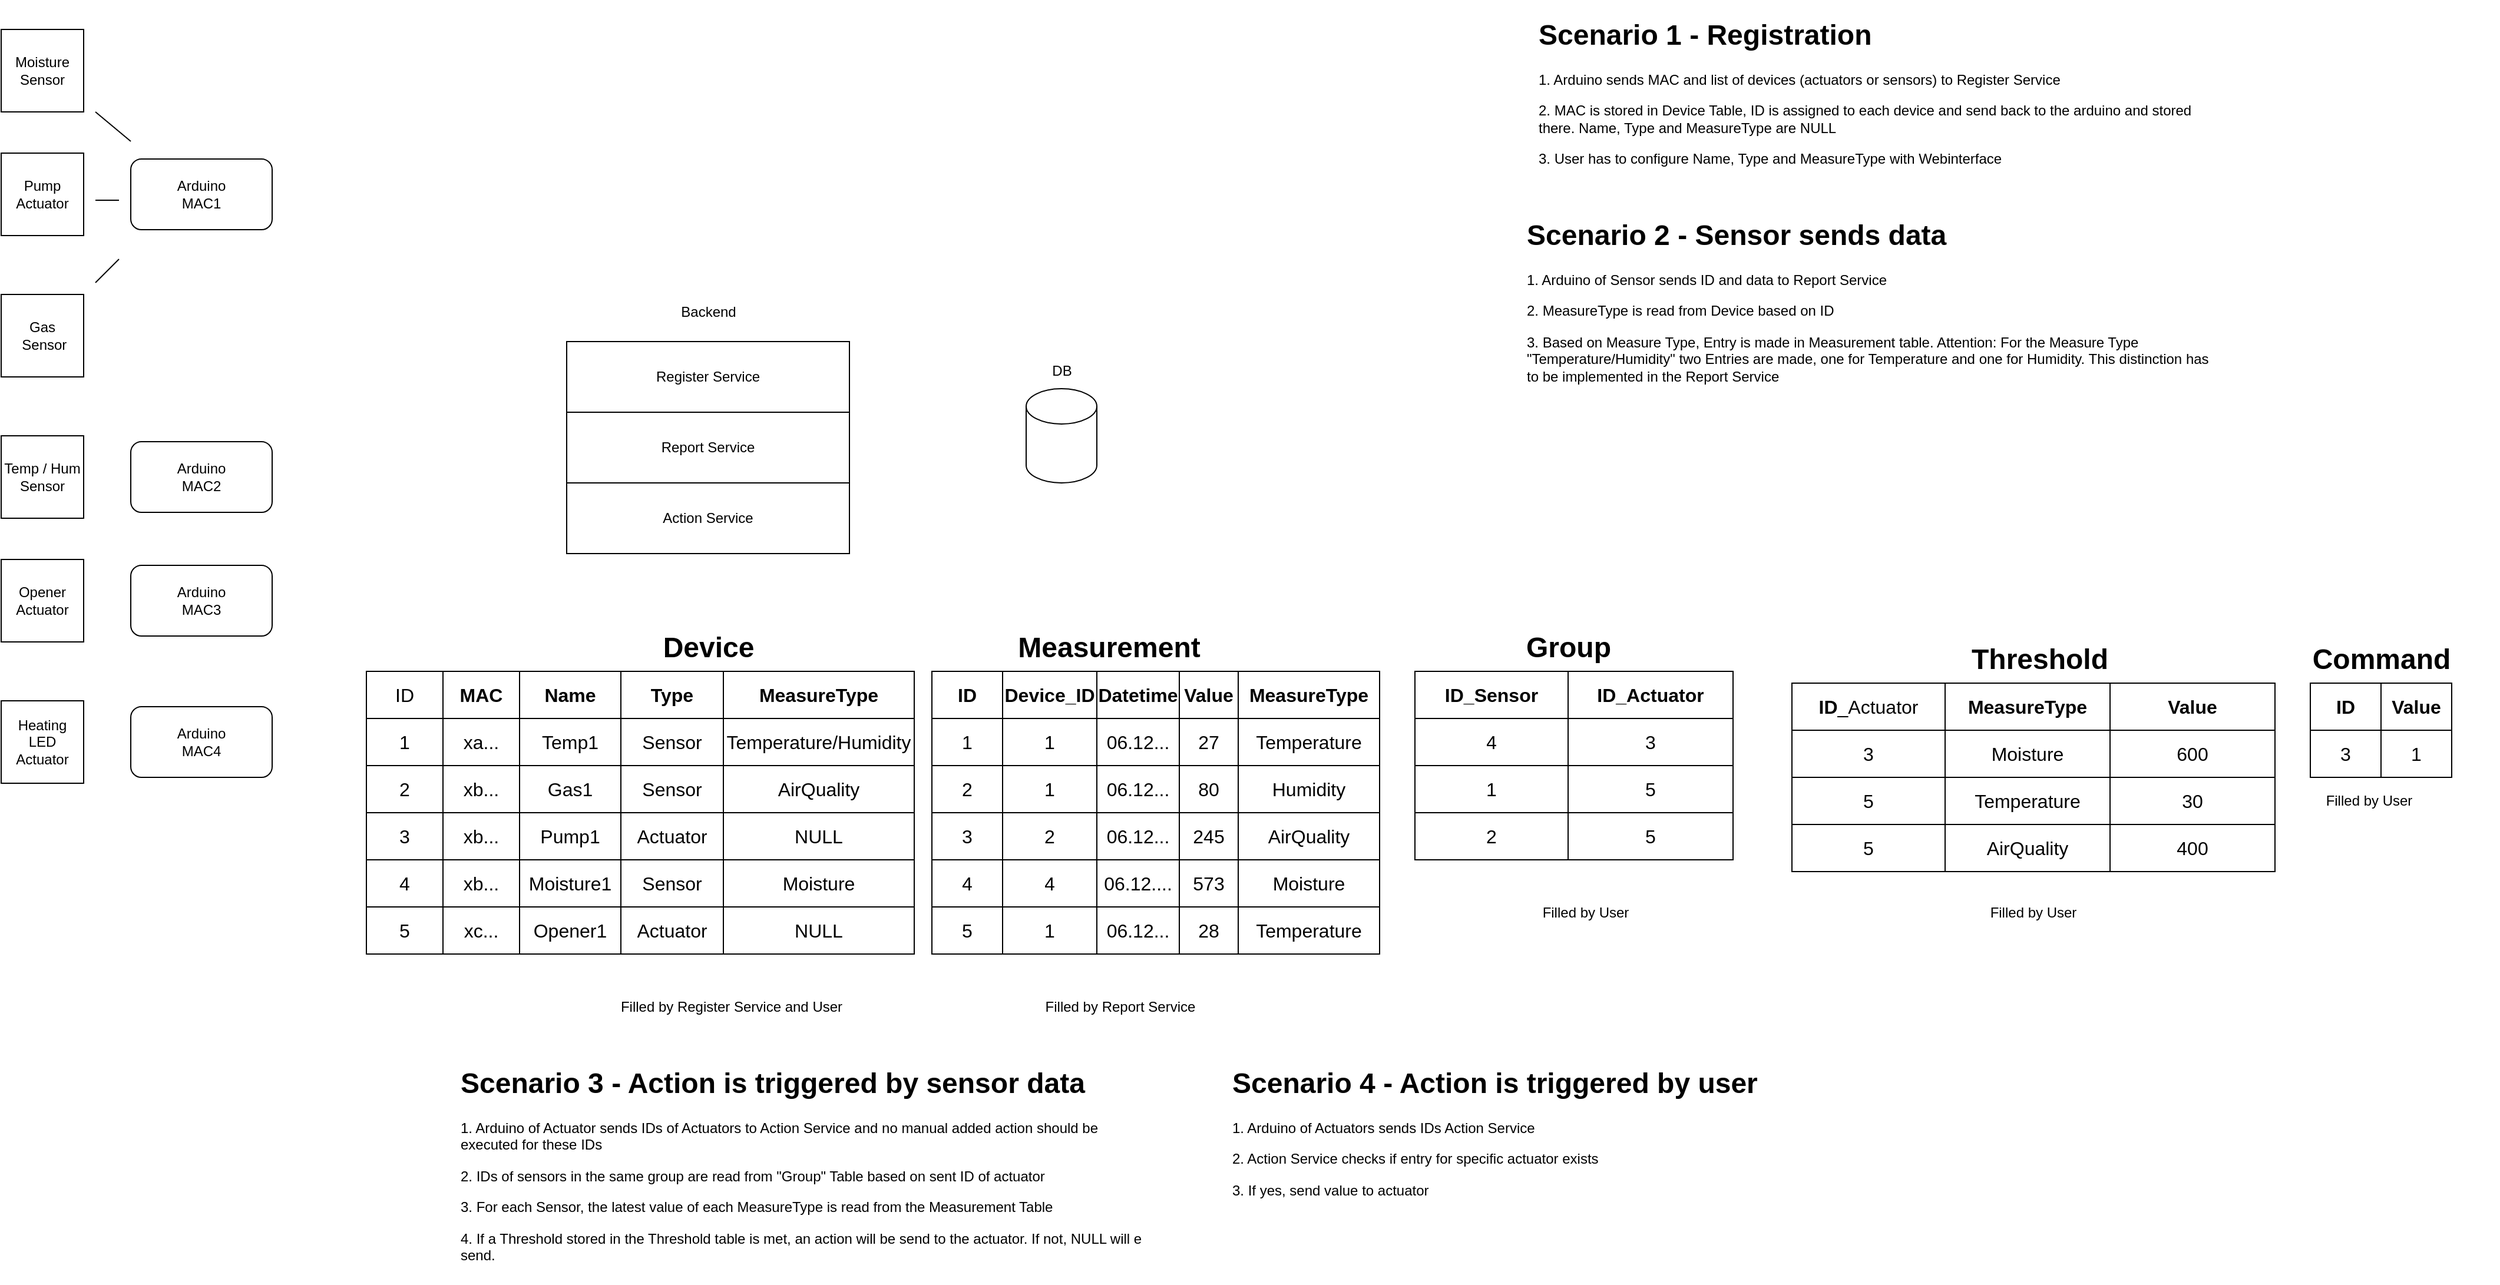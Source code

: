 <mxfile version="22.1.6" type="device">
  <diagram name="Page-1" id="NDN9KeNNC8J2o7ZwxCbk">
    <mxGraphModel dx="969" dy="551" grid="1" gridSize="10" guides="1" tooltips="1" connect="1" arrows="1" fold="1" page="1" pageScale="1" pageWidth="850" pageHeight="1100" math="0" shadow="0">
      <root>
        <mxCell id="0" />
        <mxCell id="1" parent="0" />
        <mxCell id="V72TT_G_U1BwRDYPwamN-1" value="&lt;div&gt;Moisture&lt;/div&gt;&lt;div&gt;Sensor&lt;br&gt;&lt;/div&gt;" style="whiteSpace=wrap;html=1;aspect=fixed;" parent="1" vertex="1">
          <mxGeometry x="40" y="35" width="70" height="70" as="geometry" />
        </mxCell>
        <mxCell id="V72TT_G_U1BwRDYPwamN-2" value="&lt;div&gt;Arduino&lt;/div&gt;&lt;div&gt;MAC1&lt;br&gt;&lt;/div&gt;" style="rounded=1;whiteSpace=wrap;html=1;" parent="1" vertex="1">
          <mxGeometry x="150" y="145" width="120" height="60" as="geometry" />
        </mxCell>
        <mxCell id="V72TT_G_U1BwRDYPwamN-3" value="&lt;div&gt;Gas&lt;/div&gt;&lt;div&gt;&amp;nbsp;Sensor&lt;/div&gt;" style="whiteSpace=wrap;html=1;aspect=fixed;" parent="1" vertex="1">
          <mxGeometry x="40" y="260" width="70" height="70" as="geometry" />
        </mxCell>
        <mxCell id="V72TT_G_U1BwRDYPwamN-5" value="&lt;div&gt;Temp / Hum&lt;/div&gt;&lt;div&gt;Sensor&lt;br&gt;&lt;/div&gt;" style="whiteSpace=wrap;html=1;aspect=fixed;" parent="1" vertex="1">
          <mxGeometry x="40" y="380" width="70" height="70" as="geometry" />
        </mxCell>
        <mxCell id="V72TT_G_U1BwRDYPwamN-6" value="&lt;div&gt;Arduino&lt;/div&gt;&lt;div&gt;MAC2&lt;/div&gt;" style="rounded=1;whiteSpace=wrap;html=1;" parent="1" vertex="1">
          <mxGeometry x="150" y="385" width="120" height="60" as="geometry" />
        </mxCell>
        <mxCell id="V72TT_G_U1BwRDYPwamN-7" value="&lt;div&gt;Pump&lt;/div&gt;&lt;div&gt;Actuator&lt;br&gt;&lt;/div&gt;" style="whiteSpace=wrap;html=1;aspect=fixed;" parent="1" vertex="1">
          <mxGeometry x="40" y="140" width="70" height="70" as="geometry" />
        </mxCell>
        <mxCell id="V72TT_G_U1BwRDYPwamN-9" value="&lt;div&gt;Opener&lt;/div&gt;&lt;div&gt;Actuator&lt;br&gt;&lt;/div&gt;" style="whiteSpace=wrap;html=1;aspect=fixed;" parent="1" vertex="1">
          <mxGeometry x="40" y="485" width="70" height="70" as="geometry" />
        </mxCell>
        <mxCell id="V72TT_G_U1BwRDYPwamN-10" value="&lt;div&gt;Arduino&lt;/div&gt;&lt;div&gt;MAC3&lt;br&gt;&lt;/div&gt;" style="rounded=1;whiteSpace=wrap;html=1;" parent="1" vertex="1">
          <mxGeometry x="150" y="490" width="120" height="60" as="geometry" />
        </mxCell>
        <mxCell id="V72TT_G_U1BwRDYPwamN-11" value="&lt;div&gt;Heating LED&lt;/div&gt;&lt;div&gt;Actuator&lt;br&gt;&lt;/div&gt;" style="whiteSpace=wrap;html=1;aspect=fixed;" parent="1" vertex="1">
          <mxGeometry x="40" y="605" width="70" height="70" as="geometry" />
        </mxCell>
        <mxCell id="V72TT_G_U1BwRDYPwamN-12" value="&lt;div&gt;Arduino&lt;/div&gt;&lt;div&gt;MAC4&lt;br&gt;&lt;/div&gt;" style="rounded=1;whiteSpace=wrap;html=1;" parent="1" vertex="1">
          <mxGeometry x="150" y="610" width="120" height="60" as="geometry" />
        </mxCell>
        <mxCell id="V72TT_G_U1BwRDYPwamN-19" value="" style="group" parent="1" vertex="1" connectable="0">
          <mxGeometry x="520" y="260" width="240" height="220" as="geometry" />
        </mxCell>
        <mxCell id="V72TT_G_U1BwRDYPwamN-14" value="Backend" style="text;html=1;align=center;verticalAlign=middle;resizable=0;points=[];autosize=1;strokeColor=none;fillColor=none;" parent="V72TT_G_U1BwRDYPwamN-19" vertex="1">
          <mxGeometry x="85" width="70" height="30" as="geometry" />
        </mxCell>
        <mxCell id="V72TT_G_U1BwRDYPwamN-18" value="" style="group" parent="V72TT_G_U1BwRDYPwamN-19" vertex="1" connectable="0">
          <mxGeometry y="40" width="240" height="180" as="geometry" />
        </mxCell>
        <mxCell id="V72TT_G_U1BwRDYPwamN-13" value="" style="rounded=0;whiteSpace=wrap;html=1;" parent="V72TT_G_U1BwRDYPwamN-18" vertex="1">
          <mxGeometry width="240" height="180" as="geometry" />
        </mxCell>
        <mxCell id="V72TT_G_U1BwRDYPwamN-15" value="Register Service" style="rounded=0;whiteSpace=wrap;html=1;" parent="V72TT_G_U1BwRDYPwamN-18" vertex="1">
          <mxGeometry width="240" height="60" as="geometry" />
        </mxCell>
        <mxCell id="V72TT_G_U1BwRDYPwamN-16" value="Report Service" style="rounded=0;whiteSpace=wrap;html=1;" parent="V72TT_G_U1BwRDYPwamN-18" vertex="1">
          <mxGeometry y="60" width="240" height="60" as="geometry" />
        </mxCell>
        <mxCell id="V72TT_G_U1BwRDYPwamN-17" value="Action Service" style="rounded=0;whiteSpace=wrap;html=1;" parent="V72TT_G_U1BwRDYPwamN-18" vertex="1">
          <mxGeometry y="120" width="240" height="60" as="geometry" />
        </mxCell>
        <mxCell id="V72TT_G_U1BwRDYPwamN-20" value="" style="shape=cylinder3;whiteSpace=wrap;html=1;boundedLbl=1;backgroundOutline=1;size=15;" parent="1" vertex="1">
          <mxGeometry x="910" y="340" width="60" height="80" as="geometry" />
        </mxCell>
        <mxCell id="V72TT_G_U1BwRDYPwamN-21" value="DB" style="text;html=1;align=center;verticalAlign=middle;resizable=0;points=[];autosize=1;strokeColor=none;fillColor=none;" parent="1" vertex="1">
          <mxGeometry x="920" y="310" width="40" height="30" as="geometry" />
        </mxCell>
        <mxCell id="V72TT_G_U1BwRDYPwamN-42" value="" style="shape=table;startSize=0;container=1;collapsible=0;childLayout=tableLayout;fontSize=16;" parent="1" vertex="1">
          <mxGeometry x="830" y="580" width="380" height="240" as="geometry" />
        </mxCell>
        <mxCell id="V72TT_G_U1BwRDYPwamN-43" value="" style="shape=tableRow;horizontal=0;startSize=0;swimlaneHead=0;swimlaneBody=0;strokeColor=inherit;top=0;left=0;bottom=0;right=0;collapsible=0;dropTarget=0;fillColor=none;points=[[0,0.5],[1,0.5]];portConstraint=eastwest;fontSize=16;" parent="V72TT_G_U1BwRDYPwamN-42" vertex="1">
          <mxGeometry width="380" height="40" as="geometry" />
        </mxCell>
        <mxCell id="V72TT_G_U1BwRDYPwamN-153" value="&lt;b&gt;ID&lt;/b&gt;" style="shape=partialRectangle;html=1;whiteSpace=wrap;connectable=0;strokeColor=inherit;overflow=hidden;fillColor=none;top=0;left=0;bottom=0;right=0;pointerEvents=1;fontSize=16;" parent="V72TT_G_U1BwRDYPwamN-43" vertex="1">
          <mxGeometry width="60" height="40" as="geometry">
            <mxRectangle width="60" height="40" as="alternateBounds" />
          </mxGeometry>
        </mxCell>
        <mxCell id="V72TT_G_U1BwRDYPwamN-44" value="&lt;b&gt;Device_ID&lt;/b&gt;" style="shape=partialRectangle;html=1;whiteSpace=wrap;connectable=0;strokeColor=inherit;overflow=hidden;fillColor=none;top=0;left=0;bottom=0;right=0;pointerEvents=1;fontSize=16;" parent="V72TT_G_U1BwRDYPwamN-43" vertex="1">
          <mxGeometry x="60" width="80" height="40" as="geometry">
            <mxRectangle width="80" height="40" as="alternateBounds" />
          </mxGeometry>
        </mxCell>
        <mxCell id="V72TT_G_U1BwRDYPwamN-45" value="&lt;b&gt;Datetime&lt;/b&gt;" style="shape=partialRectangle;html=1;whiteSpace=wrap;connectable=0;strokeColor=inherit;overflow=hidden;fillColor=none;top=0;left=0;bottom=0;right=0;pointerEvents=1;fontSize=16;" parent="V72TT_G_U1BwRDYPwamN-43" vertex="1">
          <mxGeometry x="140" width="70" height="40" as="geometry">
            <mxRectangle width="70" height="40" as="alternateBounds" />
          </mxGeometry>
        </mxCell>
        <mxCell id="V72TT_G_U1BwRDYPwamN-46" value="&lt;b&gt;Value&lt;/b&gt;" style="shape=partialRectangle;html=1;whiteSpace=wrap;connectable=0;strokeColor=inherit;overflow=hidden;fillColor=none;top=0;left=0;bottom=0;right=0;pointerEvents=1;fontSize=16;" parent="V72TT_G_U1BwRDYPwamN-43" vertex="1">
          <mxGeometry x="210" width="50" height="40" as="geometry">
            <mxRectangle width="50" height="40" as="alternateBounds" />
          </mxGeometry>
        </mxCell>
        <mxCell id="V72TT_G_U1BwRDYPwamN-69" value="&lt;b&gt;MeasureType&lt;/b&gt;" style="shape=partialRectangle;html=1;whiteSpace=wrap;connectable=0;strokeColor=inherit;overflow=hidden;fillColor=none;top=0;left=0;bottom=0;right=0;pointerEvents=1;fontSize=16;" parent="V72TT_G_U1BwRDYPwamN-43" vertex="1">
          <mxGeometry x="260" width="120" height="40" as="geometry">
            <mxRectangle width="120" height="40" as="alternateBounds" />
          </mxGeometry>
        </mxCell>
        <mxCell id="V72TT_G_U1BwRDYPwamN-47" value="" style="shape=tableRow;horizontal=0;startSize=0;swimlaneHead=0;swimlaneBody=0;strokeColor=inherit;top=0;left=0;bottom=0;right=0;collapsible=0;dropTarget=0;fillColor=none;points=[[0,0.5],[1,0.5]];portConstraint=eastwest;fontSize=16;" parent="V72TT_G_U1BwRDYPwamN-42" vertex="1">
          <mxGeometry y="40" width="380" height="40" as="geometry" />
        </mxCell>
        <mxCell id="V72TT_G_U1BwRDYPwamN-154" value="1" style="shape=partialRectangle;html=1;whiteSpace=wrap;connectable=0;strokeColor=inherit;overflow=hidden;fillColor=none;top=0;left=0;bottom=0;right=0;pointerEvents=1;fontSize=16;" parent="V72TT_G_U1BwRDYPwamN-47" vertex="1">
          <mxGeometry width="60" height="40" as="geometry">
            <mxRectangle width="60" height="40" as="alternateBounds" />
          </mxGeometry>
        </mxCell>
        <mxCell id="V72TT_G_U1BwRDYPwamN-48" value="1" style="shape=partialRectangle;html=1;whiteSpace=wrap;connectable=0;strokeColor=inherit;overflow=hidden;fillColor=none;top=0;left=0;bottom=0;right=0;pointerEvents=1;fontSize=16;" parent="V72TT_G_U1BwRDYPwamN-47" vertex="1">
          <mxGeometry x="60" width="80" height="40" as="geometry">
            <mxRectangle width="80" height="40" as="alternateBounds" />
          </mxGeometry>
        </mxCell>
        <mxCell id="V72TT_G_U1BwRDYPwamN-49" value="06.12..." style="shape=partialRectangle;html=1;whiteSpace=wrap;connectable=0;strokeColor=inherit;overflow=hidden;fillColor=none;top=0;left=0;bottom=0;right=0;pointerEvents=1;fontSize=16;" parent="V72TT_G_U1BwRDYPwamN-47" vertex="1">
          <mxGeometry x="140" width="70" height="40" as="geometry">
            <mxRectangle width="70" height="40" as="alternateBounds" />
          </mxGeometry>
        </mxCell>
        <mxCell id="V72TT_G_U1BwRDYPwamN-50" value="27" style="shape=partialRectangle;html=1;whiteSpace=wrap;connectable=0;strokeColor=inherit;overflow=hidden;fillColor=none;top=0;left=0;bottom=0;right=0;pointerEvents=1;fontSize=16;" parent="V72TT_G_U1BwRDYPwamN-47" vertex="1">
          <mxGeometry x="210" width="50" height="40" as="geometry">
            <mxRectangle width="50" height="40" as="alternateBounds" />
          </mxGeometry>
        </mxCell>
        <mxCell id="V72TT_G_U1BwRDYPwamN-70" value="Temperature" style="shape=partialRectangle;html=1;whiteSpace=wrap;connectable=0;strokeColor=inherit;overflow=hidden;fillColor=none;top=0;left=0;bottom=0;right=0;pointerEvents=1;fontSize=16;" parent="V72TT_G_U1BwRDYPwamN-47" vertex="1">
          <mxGeometry x="260" width="120" height="40" as="geometry">
            <mxRectangle width="120" height="40" as="alternateBounds" />
          </mxGeometry>
        </mxCell>
        <mxCell id="V72TT_G_U1BwRDYPwamN-51" value="" style="shape=tableRow;horizontal=0;startSize=0;swimlaneHead=0;swimlaneBody=0;strokeColor=inherit;top=0;left=0;bottom=0;right=0;collapsible=0;dropTarget=0;fillColor=none;points=[[0,0.5],[1,0.5]];portConstraint=eastwest;fontSize=16;" parent="V72TT_G_U1BwRDYPwamN-42" vertex="1">
          <mxGeometry y="80" width="380" height="40" as="geometry" />
        </mxCell>
        <mxCell id="V72TT_G_U1BwRDYPwamN-155" value="2" style="shape=partialRectangle;html=1;whiteSpace=wrap;connectable=0;strokeColor=inherit;overflow=hidden;fillColor=none;top=0;left=0;bottom=0;right=0;pointerEvents=1;fontSize=16;" parent="V72TT_G_U1BwRDYPwamN-51" vertex="1">
          <mxGeometry width="60" height="40" as="geometry">
            <mxRectangle width="60" height="40" as="alternateBounds" />
          </mxGeometry>
        </mxCell>
        <mxCell id="V72TT_G_U1BwRDYPwamN-52" value="1" style="shape=partialRectangle;html=1;whiteSpace=wrap;connectable=0;strokeColor=inherit;overflow=hidden;fillColor=none;top=0;left=0;bottom=0;right=0;pointerEvents=1;fontSize=16;" parent="V72TT_G_U1BwRDYPwamN-51" vertex="1">
          <mxGeometry x="60" width="80" height="40" as="geometry">
            <mxRectangle width="80" height="40" as="alternateBounds" />
          </mxGeometry>
        </mxCell>
        <mxCell id="V72TT_G_U1BwRDYPwamN-53" value="06.12..." style="shape=partialRectangle;html=1;whiteSpace=wrap;connectable=0;strokeColor=inherit;overflow=hidden;fillColor=none;top=0;left=0;bottom=0;right=0;pointerEvents=1;fontSize=16;" parent="V72TT_G_U1BwRDYPwamN-51" vertex="1">
          <mxGeometry x="140" width="70" height="40" as="geometry">
            <mxRectangle width="70" height="40" as="alternateBounds" />
          </mxGeometry>
        </mxCell>
        <mxCell id="V72TT_G_U1BwRDYPwamN-54" value="80" style="shape=partialRectangle;html=1;whiteSpace=wrap;connectable=0;strokeColor=inherit;overflow=hidden;fillColor=none;top=0;left=0;bottom=0;right=0;pointerEvents=1;fontSize=16;" parent="V72TT_G_U1BwRDYPwamN-51" vertex="1">
          <mxGeometry x="210" width="50" height="40" as="geometry">
            <mxRectangle width="50" height="40" as="alternateBounds" />
          </mxGeometry>
        </mxCell>
        <mxCell id="V72TT_G_U1BwRDYPwamN-71" value="Humidity" style="shape=partialRectangle;html=1;whiteSpace=wrap;connectable=0;strokeColor=inherit;overflow=hidden;fillColor=none;top=0;left=0;bottom=0;right=0;pointerEvents=1;fontSize=16;" parent="V72TT_G_U1BwRDYPwamN-51" vertex="1">
          <mxGeometry x="260" width="120" height="40" as="geometry">
            <mxRectangle width="120" height="40" as="alternateBounds" />
          </mxGeometry>
        </mxCell>
        <mxCell id="V72TT_G_U1BwRDYPwamN-168" style="shape=tableRow;horizontal=0;startSize=0;swimlaneHead=0;swimlaneBody=0;strokeColor=inherit;top=0;left=0;bottom=0;right=0;collapsible=0;dropTarget=0;fillColor=none;points=[[0,0.5],[1,0.5]];portConstraint=eastwest;fontSize=16;" parent="V72TT_G_U1BwRDYPwamN-42" vertex="1">
          <mxGeometry y="120" width="380" height="40" as="geometry" />
        </mxCell>
        <mxCell id="V72TT_G_U1BwRDYPwamN-169" value="3" style="shape=partialRectangle;html=1;whiteSpace=wrap;connectable=0;strokeColor=inherit;overflow=hidden;fillColor=none;top=0;left=0;bottom=0;right=0;pointerEvents=1;fontSize=16;" parent="V72TT_G_U1BwRDYPwamN-168" vertex="1">
          <mxGeometry width="60" height="40" as="geometry">
            <mxRectangle width="60" height="40" as="alternateBounds" />
          </mxGeometry>
        </mxCell>
        <mxCell id="V72TT_G_U1BwRDYPwamN-170" value="2" style="shape=partialRectangle;html=1;whiteSpace=wrap;connectable=0;strokeColor=inherit;overflow=hidden;fillColor=none;top=0;left=0;bottom=0;right=0;pointerEvents=1;fontSize=16;" parent="V72TT_G_U1BwRDYPwamN-168" vertex="1">
          <mxGeometry x="60" width="80" height="40" as="geometry">
            <mxRectangle width="80" height="40" as="alternateBounds" />
          </mxGeometry>
        </mxCell>
        <mxCell id="V72TT_G_U1BwRDYPwamN-171" value="06.12..." style="shape=partialRectangle;html=1;whiteSpace=wrap;connectable=0;strokeColor=inherit;overflow=hidden;fillColor=none;top=0;left=0;bottom=0;right=0;pointerEvents=1;fontSize=16;" parent="V72TT_G_U1BwRDYPwamN-168" vertex="1">
          <mxGeometry x="140" width="70" height="40" as="geometry">
            <mxRectangle width="70" height="40" as="alternateBounds" />
          </mxGeometry>
        </mxCell>
        <mxCell id="V72TT_G_U1BwRDYPwamN-172" value="245" style="shape=partialRectangle;html=1;whiteSpace=wrap;connectable=0;strokeColor=inherit;overflow=hidden;fillColor=none;top=0;left=0;bottom=0;right=0;pointerEvents=1;fontSize=16;" parent="V72TT_G_U1BwRDYPwamN-168" vertex="1">
          <mxGeometry x="210" width="50" height="40" as="geometry">
            <mxRectangle width="50" height="40" as="alternateBounds" />
          </mxGeometry>
        </mxCell>
        <mxCell id="V72TT_G_U1BwRDYPwamN-173" value="AirQuality" style="shape=partialRectangle;html=1;whiteSpace=wrap;connectable=0;strokeColor=inherit;overflow=hidden;fillColor=none;top=0;left=0;bottom=0;right=0;pointerEvents=1;fontSize=16;" parent="V72TT_G_U1BwRDYPwamN-168" vertex="1">
          <mxGeometry x="260" width="120" height="40" as="geometry">
            <mxRectangle width="120" height="40" as="alternateBounds" />
          </mxGeometry>
        </mxCell>
        <mxCell id="V72TT_G_U1BwRDYPwamN-162" style="shape=tableRow;horizontal=0;startSize=0;swimlaneHead=0;swimlaneBody=0;strokeColor=inherit;top=0;left=0;bottom=0;right=0;collapsible=0;dropTarget=0;fillColor=none;points=[[0,0.5],[1,0.5]];portConstraint=eastwest;fontSize=16;" parent="V72TT_G_U1BwRDYPwamN-42" vertex="1">
          <mxGeometry y="160" width="380" height="40" as="geometry" />
        </mxCell>
        <mxCell id="V72TT_G_U1BwRDYPwamN-163" value="4" style="shape=partialRectangle;html=1;whiteSpace=wrap;connectable=0;strokeColor=inherit;overflow=hidden;fillColor=none;top=0;left=0;bottom=0;right=0;pointerEvents=1;fontSize=16;" parent="V72TT_G_U1BwRDYPwamN-162" vertex="1">
          <mxGeometry width="60" height="40" as="geometry">
            <mxRectangle width="60" height="40" as="alternateBounds" />
          </mxGeometry>
        </mxCell>
        <mxCell id="V72TT_G_U1BwRDYPwamN-164" value="4" style="shape=partialRectangle;html=1;whiteSpace=wrap;connectable=0;strokeColor=inherit;overflow=hidden;fillColor=none;top=0;left=0;bottom=0;right=0;pointerEvents=1;fontSize=16;" parent="V72TT_G_U1BwRDYPwamN-162" vertex="1">
          <mxGeometry x="60" width="80" height="40" as="geometry">
            <mxRectangle width="80" height="40" as="alternateBounds" />
          </mxGeometry>
        </mxCell>
        <mxCell id="V72TT_G_U1BwRDYPwamN-165" value="06.12...." style="shape=partialRectangle;html=1;whiteSpace=wrap;connectable=0;strokeColor=inherit;overflow=hidden;fillColor=none;top=0;left=0;bottom=0;right=0;pointerEvents=1;fontSize=16;" parent="V72TT_G_U1BwRDYPwamN-162" vertex="1">
          <mxGeometry x="140" width="70" height="40" as="geometry">
            <mxRectangle width="70" height="40" as="alternateBounds" />
          </mxGeometry>
        </mxCell>
        <mxCell id="V72TT_G_U1BwRDYPwamN-166" value="573" style="shape=partialRectangle;html=1;whiteSpace=wrap;connectable=0;strokeColor=inherit;overflow=hidden;fillColor=none;top=0;left=0;bottom=0;right=0;pointerEvents=1;fontSize=16;" parent="V72TT_G_U1BwRDYPwamN-162" vertex="1">
          <mxGeometry x="210" width="50" height="40" as="geometry">
            <mxRectangle width="50" height="40" as="alternateBounds" />
          </mxGeometry>
        </mxCell>
        <mxCell id="V72TT_G_U1BwRDYPwamN-167" value="Moisture" style="shape=partialRectangle;html=1;whiteSpace=wrap;connectable=0;strokeColor=inherit;overflow=hidden;fillColor=none;top=0;left=0;bottom=0;right=0;pointerEvents=1;fontSize=16;" parent="V72TT_G_U1BwRDYPwamN-162" vertex="1">
          <mxGeometry x="260" width="120" height="40" as="geometry">
            <mxRectangle width="120" height="40" as="alternateBounds" />
          </mxGeometry>
        </mxCell>
        <mxCell id="V72TT_G_U1BwRDYPwamN-156" style="shape=tableRow;horizontal=0;startSize=0;swimlaneHead=0;swimlaneBody=0;strokeColor=inherit;top=0;left=0;bottom=0;right=0;collapsible=0;dropTarget=0;fillColor=none;points=[[0,0.5],[1,0.5]];portConstraint=eastwest;fontSize=16;" parent="V72TT_G_U1BwRDYPwamN-42" vertex="1">
          <mxGeometry y="200" width="380" height="40" as="geometry" />
        </mxCell>
        <mxCell id="V72TT_G_U1BwRDYPwamN-157" value="5" style="shape=partialRectangle;html=1;whiteSpace=wrap;connectable=0;strokeColor=inherit;overflow=hidden;fillColor=none;top=0;left=0;bottom=0;right=0;pointerEvents=1;fontSize=16;" parent="V72TT_G_U1BwRDYPwamN-156" vertex="1">
          <mxGeometry width="60" height="40" as="geometry">
            <mxRectangle width="60" height="40" as="alternateBounds" />
          </mxGeometry>
        </mxCell>
        <mxCell id="V72TT_G_U1BwRDYPwamN-158" value="1" style="shape=partialRectangle;html=1;whiteSpace=wrap;connectable=0;strokeColor=inherit;overflow=hidden;fillColor=none;top=0;left=0;bottom=0;right=0;pointerEvents=1;fontSize=16;" parent="V72TT_G_U1BwRDYPwamN-156" vertex="1">
          <mxGeometry x="60" width="80" height="40" as="geometry">
            <mxRectangle width="80" height="40" as="alternateBounds" />
          </mxGeometry>
        </mxCell>
        <mxCell id="V72TT_G_U1BwRDYPwamN-159" value="06.12..." style="shape=partialRectangle;html=1;whiteSpace=wrap;connectable=0;strokeColor=inherit;overflow=hidden;fillColor=none;top=0;left=0;bottom=0;right=0;pointerEvents=1;fontSize=16;" parent="V72TT_G_U1BwRDYPwamN-156" vertex="1">
          <mxGeometry x="140" width="70" height="40" as="geometry">
            <mxRectangle width="70" height="40" as="alternateBounds" />
          </mxGeometry>
        </mxCell>
        <mxCell id="V72TT_G_U1BwRDYPwamN-160" value="28" style="shape=partialRectangle;html=1;whiteSpace=wrap;connectable=0;strokeColor=inherit;overflow=hidden;fillColor=none;top=0;left=0;bottom=0;right=0;pointerEvents=1;fontSize=16;" parent="V72TT_G_U1BwRDYPwamN-156" vertex="1">
          <mxGeometry x="210" width="50" height="40" as="geometry">
            <mxRectangle width="50" height="40" as="alternateBounds" />
          </mxGeometry>
        </mxCell>
        <mxCell id="V72TT_G_U1BwRDYPwamN-161" value="Temperature" style="shape=partialRectangle;html=1;whiteSpace=wrap;connectable=0;strokeColor=inherit;overflow=hidden;fillColor=none;top=0;left=0;bottom=0;right=0;pointerEvents=1;fontSize=16;" parent="V72TT_G_U1BwRDYPwamN-156" vertex="1">
          <mxGeometry x="260" width="120" height="40" as="geometry">
            <mxRectangle width="120" height="40" as="alternateBounds" />
          </mxGeometry>
        </mxCell>
        <mxCell id="V72TT_G_U1BwRDYPwamN-55" value="Measurement" style="text;strokeColor=none;fillColor=none;html=1;fontSize=24;fontStyle=1;verticalAlign=middle;align=center;" parent="1" vertex="1">
          <mxGeometry x="930" y="540" width="100" height="40" as="geometry" />
        </mxCell>
        <mxCell id="V72TT_G_U1BwRDYPwamN-114" value="" style="shape=table;startSize=0;container=1;collapsible=0;childLayout=tableLayout;fontSize=16;" parent="1" vertex="1">
          <mxGeometry x="2000" y="590" width="120" height="80" as="geometry" />
        </mxCell>
        <mxCell id="V72TT_G_U1BwRDYPwamN-115" value="" style="shape=tableRow;horizontal=0;startSize=0;swimlaneHead=0;swimlaneBody=0;strokeColor=inherit;top=0;left=0;bottom=0;right=0;collapsible=0;dropTarget=0;fillColor=none;points=[[0,0.5],[1,0.5]];portConstraint=eastwest;fontSize=16;" parent="V72TT_G_U1BwRDYPwamN-114" vertex="1">
          <mxGeometry width="120" height="40" as="geometry" />
        </mxCell>
        <mxCell id="V72TT_G_U1BwRDYPwamN-116" value="&lt;b&gt;ID&lt;/b&gt;" style="shape=partialRectangle;html=1;whiteSpace=wrap;connectable=0;strokeColor=inherit;overflow=hidden;fillColor=none;top=0;left=0;bottom=0;right=0;pointerEvents=1;fontSize=16;" parent="V72TT_G_U1BwRDYPwamN-115" vertex="1">
          <mxGeometry width="60" height="40" as="geometry">
            <mxRectangle width="60" height="40" as="alternateBounds" />
          </mxGeometry>
        </mxCell>
        <mxCell id="V72TT_G_U1BwRDYPwamN-117" value="&lt;b&gt;Value&lt;/b&gt;" style="shape=partialRectangle;html=1;whiteSpace=wrap;connectable=0;strokeColor=inherit;overflow=hidden;fillColor=none;top=0;left=0;bottom=0;right=0;pointerEvents=1;fontSize=16;" parent="V72TT_G_U1BwRDYPwamN-115" vertex="1">
          <mxGeometry x="60" width="60" height="40" as="geometry">
            <mxRectangle width="60" height="40" as="alternateBounds" />
          </mxGeometry>
        </mxCell>
        <mxCell id="V72TT_G_U1BwRDYPwamN-119" value="" style="shape=tableRow;horizontal=0;startSize=0;swimlaneHead=0;swimlaneBody=0;strokeColor=inherit;top=0;left=0;bottom=0;right=0;collapsible=0;dropTarget=0;fillColor=none;points=[[0,0.5],[1,0.5]];portConstraint=eastwest;fontSize=16;" parent="V72TT_G_U1BwRDYPwamN-114" vertex="1">
          <mxGeometry y="40" width="120" height="40" as="geometry" />
        </mxCell>
        <mxCell id="V72TT_G_U1BwRDYPwamN-120" value="3" style="shape=partialRectangle;html=1;whiteSpace=wrap;connectable=0;strokeColor=inherit;overflow=hidden;fillColor=none;top=0;left=0;bottom=0;right=0;pointerEvents=1;fontSize=16;" parent="V72TT_G_U1BwRDYPwamN-119" vertex="1">
          <mxGeometry width="60" height="40" as="geometry">
            <mxRectangle width="60" height="40" as="alternateBounds" />
          </mxGeometry>
        </mxCell>
        <mxCell id="V72TT_G_U1BwRDYPwamN-121" value="1" style="shape=partialRectangle;html=1;whiteSpace=wrap;connectable=0;strokeColor=inherit;overflow=hidden;fillColor=none;top=0;left=0;bottom=0;right=0;pointerEvents=1;fontSize=16;" parent="V72TT_G_U1BwRDYPwamN-119" vertex="1">
          <mxGeometry x="60" width="60" height="40" as="geometry">
            <mxRectangle width="60" height="40" as="alternateBounds" />
          </mxGeometry>
        </mxCell>
        <mxCell id="V72TT_G_U1BwRDYPwamN-140" value="Command" style="text;strokeColor=none;fillColor=none;html=1;fontSize=24;fontStyle=1;verticalAlign=middle;align=center;" parent="1" vertex="1">
          <mxGeometry x="2010" y="550" width="100" height="40" as="geometry" />
        </mxCell>
        <mxCell id="V72TT_G_U1BwRDYPwamN-26" value="" style="shape=table;startSize=0;container=1;collapsible=0;childLayout=tableLayout;fontSize=16;" parent="1" vertex="1">
          <mxGeometry x="350" y="580" width="465" height="240" as="geometry" />
        </mxCell>
        <mxCell id="V72TT_G_U1BwRDYPwamN-27" value="" style="shape=tableRow;horizontal=0;startSize=0;swimlaneHead=0;swimlaneBody=0;strokeColor=inherit;top=0;left=0;bottom=0;right=0;collapsible=0;dropTarget=0;fillColor=none;points=[[0,0.5],[1,0.5]];portConstraint=eastwest;fontSize=16;" parent="V72TT_G_U1BwRDYPwamN-26" vertex="1">
          <mxGeometry width="465" height="40" as="geometry" />
        </mxCell>
        <mxCell id="QXjFbJ2Z94m7eyB_QPew-4" value="ID" style="shape=partialRectangle;html=1;whiteSpace=wrap;connectable=0;strokeColor=inherit;overflow=hidden;fillColor=none;top=0;left=0;bottom=0;right=0;pointerEvents=1;fontSize=16;" vertex="1" parent="V72TT_G_U1BwRDYPwamN-27">
          <mxGeometry width="65" height="40" as="geometry">
            <mxRectangle width="65" height="40" as="alternateBounds" />
          </mxGeometry>
        </mxCell>
        <mxCell id="V72TT_G_U1BwRDYPwamN-28" value="&lt;b&gt;MAC&lt;/b&gt;" style="shape=partialRectangle;html=1;whiteSpace=wrap;connectable=0;strokeColor=inherit;overflow=hidden;fillColor=none;top=0;left=0;bottom=0;right=0;pointerEvents=1;fontSize=16;" parent="V72TT_G_U1BwRDYPwamN-27" vertex="1">
          <mxGeometry x="65" width="65" height="40" as="geometry">
            <mxRectangle width="65" height="40" as="alternateBounds" />
          </mxGeometry>
        </mxCell>
        <mxCell id="V72TT_G_U1BwRDYPwamN-29" value="&lt;b&gt;Name&lt;/b&gt;" style="shape=partialRectangle;html=1;whiteSpace=wrap;connectable=0;strokeColor=inherit;overflow=hidden;fillColor=none;top=0;left=0;bottom=0;right=0;pointerEvents=1;fontSize=16;" parent="V72TT_G_U1BwRDYPwamN-27" vertex="1">
          <mxGeometry x="130" width="86" height="40" as="geometry">
            <mxRectangle width="86" height="40" as="alternateBounds" />
          </mxGeometry>
        </mxCell>
        <mxCell id="V72TT_G_U1BwRDYPwamN-30" value="&lt;b&gt;Type&lt;/b&gt;" style="shape=partialRectangle;html=1;whiteSpace=wrap;connectable=0;strokeColor=inherit;overflow=hidden;fillColor=none;top=0;left=0;bottom=0;right=0;pointerEvents=1;fontSize=16;" parent="V72TT_G_U1BwRDYPwamN-27" vertex="1">
          <mxGeometry x="216" width="87" height="40" as="geometry">
            <mxRectangle width="87" height="40" as="alternateBounds" />
          </mxGeometry>
        </mxCell>
        <mxCell id="V72TT_G_U1BwRDYPwamN-204" value="&lt;b&gt;MeasureType&lt;/b&gt;" style="shape=partialRectangle;html=1;whiteSpace=wrap;connectable=0;strokeColor=inherit;overflow=hidden;fillColor=none;top=0;left=0;bottom=0;right=0;pointerEvents=1;fontSize=16;" parent="V72TT_G_U1BwRDYPwamN-27" vertex="1">
          <mxGeometry x="303" width="162" height="40" as="geometry">
            <mxRectangle width="162" height="40" as="alternateBounds" />
          </mxGeometry>
        </mxCell>
        <mxCell id="V72TT_G_U1BwRDYPwamN-31" value="" style="shape=tableRow;horizontal=0;startSize=0;swimlaneHead=0;swimlaneBody=0;strokeColor=inherit;top=0;left=0;bottom=0;right=0;collapsible=0;dropTarget=0;fillColor=none;points=[[0,0.5],[1,0.5]];portConstraint=eastwest;fontSize=16;" parent="V72TT_G_U1BwRDYPwamN-26" vertex="1">
          <mxGeometry y="40" width="465" height="40" as="geometry" />
        </mxCell>
        <mxCell id="QXjFbJ2Z94m7eyB_QPew-5" value="1" style="shape=partialRectangle;html=1;whiteSpace=wrap;connectable=0;strokeColor=inherit;overflow=hidden;fillColor=none;top=0;left=0;bottom=0;right=0;pointerEvents=1;fontSize=16;" vertex="1" parent="V72TT_G_U1BwRDYPwamN-31">
          <mxGeometry width="65" height="40" as="geometry">
            <mxRectangle width="65" height="40" as="alternateBounds" />
          </mxGeometry>
        </mxCell>
        <mxCell id="V72TT_G_U1BwRDYPwamN-32" value="xa..." style="shape=partialRectangle;html=1;whiteSpace=wrap;connectable=0;strokeColor=inherit;overflow=hidden;fillColor=none;top=0;left=0;bottom=0;right=0;pointerEvents=1;fontSize=16;" parent="V72TT_G_U1BwRDYPwamN-31" vertex="1">
          <mxGeometry x="65" width="65" height="40" as="geometry">
            <mxRectangle width="65" height="40" as="alternateBounds" />
          </mxGeometry>
        </mxCell>
        <mxCell id="V72TT_G_U1BwRDYPwamN-33" value="Temp1" style="shape=partialRectangle;html=1;whiteSpace=wrap;connectable=0;strokeColor=inherit;overflow=hidden;fillColor=none;top=0;left=0;bottom=0;right=0;pointerEvents=1;fontSize=16;" parent="V72TT_G_U1BwRDYPwamN-31" vertex="1">
          <mxGeometry x="130" width="86" height="40" as="geometry">
            <mxRectangle width="86" height="40" as="alternateBounds" />
          </mxGeometry>
        </mxCell>
        <mxCell id="V72TT_G_U1BwRDYPwamN-34" value="Sensor" style="shape=partialRectangle;html=1;whiteSpace=wrap;connectable=0;strokeColor=inherit;overflow=hidden;fillColor=none;top=0;left=0;bottom=0;right=0;pointerEvents=1;fontSize=16;" parent="V72TT_G_U1BwRDYPwamN-31" vertex="1">
          <mxGeometry x="216" width="87" height="40" as="geometry">
            <mxRectangle width="87" height="40" as="alternateBounds" />
          </mxGeometry>
        </mxCell>
        <mxCell id="V72TT_G_U1BwRDYPwamN-205" value="Temperature/Humidity" style="shape=partialRectangle;html=1;whiteSpace=wrap;connectable=0;strokeColor=inherit;overflow=hidden;fillColor=none;top=0;left=0;bottom=0;right=0;pointerEvents=1;fontSize=16;" parent="V72TT_G_U1BwRDYPwamN-31" vertex="1">
          <mxGeometry x="303" width="162" height="40" as="geometry">
            <mxRectangle width="162" height="40" as="alternateBounds" />
          </mxGeometry>
        </mxCell>
        <mxCell id="V72TT_G_U1BwRDYPwamN-35" value="" style="shape=tableRow;horizontal=0;startSize=0;swimlaneHead=0;swimlaneBody=0;strokeColor=inherit;top=0;left=0;bottom=0;right=0;collapsible=0;dropTarget=0;fillColor=none;points=[[0,0.5],[1,0.5]];portConstraint=eastwest;fontSize=16;" parent="V72TT_G_U1BwRDYPwamN-26" vertex="1">
          <mxGeometry y="80" width="465" height="40" as="geometry" />
        </mxCell>
        <mxCell id="QXjFbJ2Z94m7eyB_QPew-6" value="2" style="shape=partialRectangle;html=1;whiteSpace=wrap;connectable=0;strokeColor=inherit;overflow=hidden;fillColor=none;top=0;left=0;bottom=0;right=0;pointerEvents=1;fontSize=16;" vertex="1" parent="V72TT_G_U1BwRDYPwamN-35">
          <mxGeometry width="65" height="40" as="geometry">
            <mxRectangle width="65" height="40" as="alternateBounds" />
          </mxGeometry>
        </mxCell>
        <mxCell id="V72TT_G_U1BwRDYPwamN-36" value="xb..." style="shape=partialRectangle;html=1;whiteSpace=wrap;connectable=0;strokeColor=inherit;overflow=hidden;fillColor=none;top=0;left=0;bottom=0;right=0;pointerEvents=1;fontSize=16;" parent="V72TT_G_U1BwRDYPwamN-35" vertex="1">
          <mxGeometry x="65" width="65" height="40" as="geometry">
            <mxRectangle width="65" height="40" as="alternateBounds" />
          </mxGeometry>
        </mxCell>
        <mxCell id="V72TT_G_U1BwRDYPwamN-37" value="Gas1" style="shape=partialRectangle;html=1;whiteSpace=wrap;connectable=0;strokeColor=inherit;overflow=hidden;fillColor=none;top=0;left=0;bottom=0;right=0;pointerEvents=1;fontSize=16;" parent="V72TT_G_U1BwRDYPwamN-35" vertex="1">
          <mxGeometry x="130" width="86" height="40" as="geometry">
            <mxRectangle width="86" height="40" as="alternateBounds" />
          </mxGeometry>
        </mxCell>
        <mxCell id="V72TT_G_U1BwRDYPwamN-38" value="Sensor" style="shape=partialRectangle;html=1;whiteSpace=wrap;connectable=0;strokeColor=inherit;overflow=hidden;fillColor=none;top=0;left=0;bottom=0;right=0;pointerEvents=1;fontSize=16;" parent="V72TT_G_U1BwRDYPwamN-35" vertex="1">
          <mxGeometry x="216" width="87" height="40" as="geometry">
            <mxRectangle width="87" height="40" as="alternateBounds" />
          </mxGeometry>
        </mxCell>
        <mxCell id="V72TT_G_U1BwRDYPwamN-206" value="AirQuality" style="shape=partialRectangle;html=1;whiteSpace=wrap;connectable=0;strokeColor=inherit;overflow=hidden;fillColor=none;top=0;left=0;bottom=0;right=0;pointerEvents=1;fontSize=16;" parent="V72TT_G_U1BwRDYPwamN-35" vertex="1">
          <mxGeometry x="303" width="162" height="40" as="geometry">
            <mxRectangle width="162" height="40" as="alternateBounds" />
          </mxGeometry>
        </mxCell>
        <mxCell id="V72TT_G_U1BwRDYPwamN-141" style="shape=tableRow;horizontal=0;startSize=0;swimlaneHead=0;swimlaneBody=0;strokeColor=inherit;top=0;left=0;bottom=0;right=0;collapsible=0;dropTarget=0;fillColor=none;points=[[0,0.5],[1,0.5]];portConstraint=eastwest;fontSize=16;" parent="V72TT_G_U1BwRDYPwamN-26" vertex="1">
          <mxGeometry y="120" width="465" height="40" as="geometry" />
        </mxCell>
        <mxCell id="QXjFbJ2Z94m7eyB_QPew-7" value="3" style="shape=partialRectangle;html=1;whiteSpace=wrap;connectable=0;strokeColor=inherit;overflow=hidden;fillColor=none;top=0;left=0;bottom=0;right=0;pointerEvents=1;fontSize=16;" vertex="1" parent="V72TT_G_U1BwRDYPwamN-141">
          <mxGeometry width="65" height="40" as="geometry">
            <mxRectangle width="65" height="40" as="alternateBounds" />
          </mxGeometry>
        </mxCell>
        <mxCell id="V72TT_G_U1BwRDYPwamN-142" value="xb..." style="shape=partialRectangle;html=1;whiteSpace=wrap;connectable=0;strokeColor=inherit;overflow=hidden;fillColor=none;top=0;left=0;bottom=0;right=0;pointerEvents=1;fontSize=16;" parent="V72TT_G_U1BwRDYPwamN-141" vertex="1">
          <mxGeometry x="65" width="65" height="40" as="geometry">
            <mxRectangle width="65" height="40" as="alternateBounds" />
          </mxGeometry>
        </mxCell>
        <mxCell id="V72TT_G_U1BwRDYPwamN-143" value="Pump1" style="shape=partialRectangle;html=1;whiteSpace=wrap;connectable=0;strokeColor=inherit;overflow=hidden;fillColor=none;top=0;left=0;bottom=0;right=0;pointerEvents=1;fontSize=16;" parent="V72TT_G_U1BwRDYPwamN-141" vertex="1">
          <mxGeometry x="130" width="86" height="40" as="geometry">
            <mxRectangle width="86" height="40" as="alternateBounds" />
          </mxGeometry>
        </mxCell>
        <mxCell id="V72TT_G_U1BwRDYPwamN-144" value="Actuator" style="shape=partialRectangle;html=1;whiteSpace=wrap;connectable=0;strokeColor=inherit;overflow=hidden;fillColor=none;top=0;left=0;bottom=0;right=0;pointerEvents=1;fontSize=16;" parent="V72TT_G_U1BwRDYPwamN-141" vertex="1">
          <mxGeometry x="216" width="87" height="40" as="geometry">
            <mxRectangle width="87" height="40" as="alternateBounds" />
          </mxGeometry>
        </mxCell>
        <mxCell id="V72TT_G_U1BwRDYPwamN-207" value="NULL" style="shape=partialRectangle;html=1;whiteSpace=wrap;connectable=0;strokeColor=inherit;overflow=hidden;fillColor=none;top=0;left=0;bottom=0;right=0;pointerEvents=1;fontSize=16;" parent="V72TT_G_U1BwRDYPwamN-141" vertex="1">
          <mxGeometry x="303" width="162" height="40" as="geometry">
            <mxRectangle width="162" height="40" as="alternateBounds" />
          </mxGeometry>
        </mxCell>
        <mxCell id="V72TT_G_U1BwRDYPwamN-145" style="shape=tableRow;horizontal=0;startSize=0;swimlaneHead=0;swimlaneBody=0;strokeColor=inherit;top=0;left=0;bottom=0;right=0;collapsible=0;dropTarget=0;fillColor=none;points=[[0,0.5],[1,0.5]];portConstraint=eastwest;fontSize=16;" parent="V72TT_G_U1BwRDYPwamN-26" vertex="1">
          <mxGeometry y="160" width="465" height="40" as="geometry" />
        </mxCell>
        <mxCell id="QXjFbJ2Z94m7eyB_QPew-8" value="4" style="shape=partialRectangle;html=1;whiteSpace=wrap;connectable=0;strokeColor=inherit;overflow=hidden;fillColor=none;top=0;left=0;bottom=0;right=0;pointerEvents=1;fontSize=16;" vertex="1" parent="V72TT_G_U1BwRDYPwamN-145">
          <mxGeometry width="65" height="40" as="geometry">
            <mxRectangle width="65" height="40" as="alternateBounds" />
          </mxGeometry>
        </mxCell>
        <mxCell id="V72TT_G_U1BwRDYPwamN-146" value="xb..." style="shape=partialRectangle;html=1;whiteSpace=wrap;connectable=0;strokeColor=inherit;overflow=hidden;fillColor=none;top=0;left=0;bottom=0;right=0;pointerEvents=1;fontSize=16;" parent="V72TT_G_U1BwRDYPwamN-145" vertex="1">
          <mxGeometry x="65" width="65" height="40" as="geometry">
            <mxRectangle width="65" height="40" as="alternateBounds" />
          </mxGeometry>
        </mxCell>
        <mxCell id="V72TT_G_U1BwRDYPwamN-147" value="Moisture1" style="shape=partialRectangle;html=1;whiteSpace=wrap;connectable=0;strokeColor=inherit;overflow=hidden;fillColor=none;top=0;left=0;bottom=0;right=0;pointerEvents=1;fontSize=16;" parent="V72TT_G_U1BwRDYPwamN-145" vertex="1">
          <mxGeometry x="130" width="86" height="40" as="geometry">
            <mxRectangle width="86" height="40" as="alternateBounds" />
          </mxGeometry>
        </mxCell>
        <mxCell id="V72TT_G_U1BwRDYPwamN-148" value="Sensor" style="shape=partialRectangle;html=1;whiteSpace=wrap;connectable=0;strokeColor=inherit;overflow=hidden;fillColor=none;top=0;left=0;bottom=0;right=0;pointerEvents=1;fontSize=16;" parent="V72TT_G_U1BwRDYPwamN-145" vertex="1">
          <mxGeometry x="216" width="87" height="40" as="geometry">
            <mxRectangle width="87" height="40" as="alternateBounds" />
          </mxGeometry>
        </mxCell>
        <mxCell id="V72TT_G_U1BwRDYPwamN-208" value="Moisture" style="shape=partialRectangle;html=1;whiteSpace=wrap;connectable=0;strokeColor=inherit;overflow=hidden;fillColor=none;top=0;left=0;bottom=0;right=0;pointerEvents=1;fontSize=16;" parent="V72TT_G_U1BwRDYPwamN-145" vertex="1">
          <mxGeometry x="303" width="162" height="40" as="geometry">
            <mxRectangle width="162" height="40" as="alternateBounds" />
          </mxGeometry>
        </mxCell>
        <mxCell id="V72TT_G_U1BwRDYPwamN-174" style="shape=tableRow;horizontal=0;startSize=0;swimlaneHead=0;swimlaneBody=0;strokeColor=inherit;top=0;left=0;bottom=0;right=0;collapsible=0;dropTarget=0;fillColor=none;points=[[0,0.5],[1,0.5]];portConstraint=eastwest;fontSize=16;" parent="V72TT_G_U1BwRDYPwamN-26" vertex="1">
          <mxGeometry y="200" width="465" height="40" as="geometry" />
        </mxCell>
        <mxCell id="QXjFbJ2Z94m7eyB_QPew-9" value="5" style="shape=partialRectangle;html=1;whiteSpace=wrap;connectable=0;strokeColor=inherit;overflow=hidden;fillColor=none;top=0;left=0;bottom=0;right=0;pointerEvents=1;fontSize=16;" vertex="1" parent="V72TT_G_U1BwRDYPwamN-174">
          <mxGeometry width="65" height="40" as="geometry">
            <mxRectangle width="65" height="40" as="alternateBounds" />
          </mxGeometry>
        </mxCell>
        <mxCell id="V72TT_G_U1BwRDYPwamN-175" value="xc..." style="shape=partialRectangle;html=1;whiteSpace=wrap;connectable=0;strokeColor=inherit;overflow=hidden;fillColor=none;top=0;left=0;bottom=0;right=0;pointerEvents=1;fontSize=16;" parent="V72TT_G_U1BwRDYPwamN-174" vertex="1">
          <mxGeometry x="65" width="65" height="40" as="geometry">
            <mxRectangle width="65" height="40" as="alternateBounds" />
          </mxGeometry>
        </mxCell>
        <mxCell id="V72TT_G_U1BwRDYPwamN-176" value="Opener1" style="shape=partialRectangle;html=1;whiteSpace=wrap;connectable=0;strokeColor=inherit;overflow=hidden;fillColor=none;top=0;left=0;bottom=0;right=0;pointerEvents=1;fontSize=16;" parent="V72TT_G_U1BwRDYPwamN-174" vertex="1">
          <mxGeometry x="130" width="86" height="40" as="geometry">
            <mxRectangle width="86" height="40" as="alternateBounds" />
          </mxGeometry>
        </mxCell>
        <mxCell id="V72TT_G_U1BwRDYPwamN-177" value="Actuator" style="shape=partialRectangle;html=1;whiteSpace=wrap;connectable=0;strokeColor=inherit;overflow=hidden;fillColor=none;top=0;left=0;bottom=0;right=0;pointerEvents=1;fontSize=16;" parent="V72TT_G_U1BwRDYPwamN-174" vertex="1">
          <mxGeometry x="216" width="87" height="40" as="geometry">
            <mxRectangle width="87" height="40" as="alternateBounds" />
          </mxGeometry>
        </mxCell>
        <mxCell id="V72TT_G_U1BwRDYPwamN-209" value="NULL" style="shape=partialRectangle;html=1;whiteSpace=wrap;connectable=0;strokeColor=inherit;overflow=hidden;fillColor=none;top=0;left=0;bottom=0;right=0;pointerEvents=1;fontSize=16;" parent="V72TT_G_U1BwRDYPwamN-174" vertex="1">
          <mxGeometry x="303" width="162" height="40" as="geometry">
            <mxRectangle width="162" height="40" as="alternateBounds" />
          </mxGeometry>
        </mxCell>
        <mxCell id="V72TT_G_U1BwRDYPwamN-39" value="Device" style="text;strokeColor=none;fillColor=none;html=1;fontSize=24;fontStyle=1;verticalAlign=middle;align=center;" parent="1" vertex="1">
          <mxGeometry x="590" y="540" width="100" height="40" as="geometry" />
        </mxCell>
        <mxCell id="V72TT_G_U1BwRDYPwamN-72" value="" style="shape=table;startSize=0;container=1;collapsible=0;childLayout=tableLayout;fontSize=16;" parent="1" vertex="1">
          <mxGeometry x="1240" y="580" width="270" height="160.0" as="geometry" />
        </mxCell>
        <mxCell id="V72TT_G_U1BwRDYPwamN-73" value="" style="shape=tableRow;horizontal=0;startSize=0;swimlaneHead=0;swimlaneBody=0;strokeColor=inherit;top=0;left=0;bottom=0;right=0;collapsible=0;dropTarget=0;fillColor=none;points=[[0,0.5],[1,0.5]];portConstraint=eastwest;fontSize=16;" parent="V72TT_G_U1BwRDYPwamN-72" vertex="1">
          <mxGeometry width="270" height="40" as="geometry" />
        </mxCell>
        <mxCell id="V72TT_G_U1BwRDYPwamN-74" value="&lt;b&gt;ID_Sensor&lt;/b&gt;" style="shape=partialRectangle;html=1;whiteSpace=wrap;connectable=0;strokeColor=inherit;overflow=hidden;fillColor=none;top=0;left=0;bottom=0;right=0;pointerEvents=1;fontSize=16;" parent="V72TT_G_U1BwRDYPwamN-73" vertex="1">
          <mxGeometry width="130" height="40" as="geometry">
            <mxRectangle width="130" height="40" as="alternateBounds" />
          </mxGeometry>
        </mxCell>
        <mxCell id="V72TT_G_U1BwRDYPwamN-75" value="&lt;b&gt;ID_Actuator&lt;/b&gt;" style="shape=partialRectangle;html=1;whiteSpace=wrap;connectable=0;strokeColor=inherit;overflow=hidden;fillColor=none;top=0;left=0;bottom=0;right=0;pointerEvents=1;fontSize=16;" parent="V72TT_G_U1BwRDYPwamN-73" vertex="1">
          <mxGeometry x="130" width="140" height="40" as="geometry">
            <mxRectangle width="140" height="40" as="alternateBounds" />
          </mxGeometry>
        </mxCell>
        <mxCell id="V72TT_G_U1BwRDYPwamN-77" value="" style="shape=tableRow;horizontal=0;startSize=0;swimlaneHead=0;swimlaneBody=0;strokeColor=inherit;top=0;left=0;bottom=0;right=0;collapsible=0;dropTarget=0;fillColor=none;points=[[0,0.5],[1,0.5]];portConstraint=eastwest;fontSize=16;" parent="V72TT_G_U1BwRDYPwamN-72" vertex="1">
          <mxGeometry y="40" width="270" height="40" as="geometry" />
        </mxCell>
        <mxCell id="V72TT_G_U1BwRDYPwamN-78" value="4" style="shape=partialRectangle;html=1;whiteSpace=wrap;connectable=0;strokeColor=inherit;overflow=hidden;fillColor=none;top=0;left=0;bottom=0;right=0;pointerEvents=1;fontSize=16;" parent="V72TT_G_U1BwRDYPwamN-77" vertex="1">
          <mxGeometry width="130" height="40" as="geometry">
            <mxRectangle width="130" height="40" as="alternateBounds" />
          </mxGeometry>
        </mxCell>
        <mxCell id="V72TT_G_U1BwRDYPwamN-79" value="3" style="shape=partialRectangle;html=1;whiteSpace=wrap;connectable=0;strokeColor=inherit;overflow=hidden;fillColor=none;top=0;left=0;bottom=0;right=0;pointerEvents=1;fontSize=16;" parent="V72TT_G_U1BwRDYPwamN-77" vertex="1">
          <mxGeometry x="130" width="140" height="40" as="geometry">
            <mxRectangle width="140" height="40" as="alternateBounds" />
          </mxGeometry>
        </mxCell>
        <mxCell id="V72TT_G_U1BwRDYPwamN-81" value="" style="shape=tableRow;horizontal=0;startSize=0;swimlaneHead=0;swimlaneBody=0;strokeColor=inherit;top=0;left=0;bottom=0;right=0;collapsible=0;dropTarget=0;fillColor=none;points=[[0,0.5],[1,0.5]];portConstraint=eastwest;fontSize=16;" parent="V72TT_G_U1BwRDYPwamN-72" vertex="1">
          <mxGeometry y="80" width="270" height="40" as="geometry" />
        </mxCell>
        <mxCell id="V72TT_G_U1BwRDYPwamN-82" value="1" style="shape=partialRectangle;html=1;whiteSpace=wrap;connectable=0;strokeColor=inherit;overflow=hidden;fillColor=none;top=0;left=0;bottom=0;right=0;pointerEvents=1;fontSize=16;" parent="V72TT_G_U1BwRDYPwamN-81" vertex="1">
          <mxGeometry width="130" height="40" as="geometry">
            <mxRectangle width="130" height="40" as="alternateBounds" />
          </mxGeometry>
        </mxCell>
        <mxCell id="V72TT_G_U1BwRDYPwamN-83" value="5" style="shape=partialRectangle;html=1;whiteSpace=wrap;connectable=0;strokeColor=inherit;overflow=hidden;fillColor=none;top=0;left=0;bottom=0;right=0;pointerEvents=1;fontSize=16;" parent="V72TT_G_U1BwRDYPwamN-81" vertex="1">
          <mxGeometry x="130" width="140" height="40" as="geometry">
            <mxRectangle width="140" height="40" as="alternateBounds" />
          </mxGeometry>
        </mxCell>
        <mxCell id="V72TT_G_U1BwRDYPwamN-178" style="shape=tableRow;horizontal=0;startSize=0;swimlaneHead=0;swimlaneBody=0;strokeColor=inherit;top=0;left=0;bottom=0;right=0;collapsible=0;dropTarget=0;fillColor=none;points=[[0,0.5],[1,0.5]];portConstraint=eastwest;fontSize=16;" parent="V72TT_G_U1BwRDYPwamN-72" vertex="1">
          <mxGeometry y="120" width="270" height="40" as="geometry" />
        </mxCell>
        <mxCell id="V72TT_G_U1BwRDYPwamN-179" value="2" style="shape=partialRectangle;html=1;whiteSpace=wrap;connectable=0;strokeColor=inherit;overflow=hidden;fillColor=none;top=0;left=0;bottom=0;right=0;pointerEvents=1;fontSize=16;" parent="V72TT_G_U1BwRDYPwamN-178" vertex="1">
          <mxGeometry width="130" height="40" as="geometry">
            <mxRectangle width="130" height="40" as="alternateBounds" />
          </mxGeometry>
        </mxCell>
        <mxCell id="V72TT_G_U1BwRDYPwamN-180" value="5" style="shape=partialRectangle;html=1;whiteSpace=wrap;connectable=0;strokeColor=inherit;overflow=hidden;fillColor=none;top=0;left=0;bottom=0;right=0;pointerEvents=1;fontSize=16;" parent="V72TT_G_U1BwRDYPwamN-178" vertex="1">
          <mxGeometry x="130" width="140" height="40" as="geometry">
            <mxRectangle width="140" height="40" as="alternateBounds" />
          </mxGeometry>
        </mxCell>
        <mxCell id="V72TT_G_U1BwRDYPwamN-85" value="Group" style="text;strokeColor=none;fillColor=none;html=1;fontSize=24;fontStyle=1;verticalAlign=middle;align=center;" parent="1" vertex="1">
          <mxGeometry x="1320" y="540" width="100" height="40" as="geometry" />
        </mxCell>
        <mxCell id="V72TT_G_U1BwRDYPwamN-96" value="Threshold" style="text;strokeColor=none;fillColor=none;html=1;fontSize=24;fontStyle=1;verticalAlign=middle;align=center;" parent="1" vertex="1">
          <mxGeometry x="1720" y="550" width="100" height="40" as="geometry" />
        </mxCell>
        <mxCell id="V72TT_G_U1BwRDYPwamN-86" value="" style="shape=table;startSize=0;container=1;collapsible=0;childLayout=tableLayout;fontSize=16;" parent="1" vertex="1">
          <mxGeometry x="1560" y="590" width="410" height="160.0" as="geometry" />
        </mxCell>
        <mxCell id="V72TT_G_U1BwRDYPwamN-87" value="" style="shape=tableRow;horizontal=0;startSize=0;swimlaneHead=0;swimlaneBody=0;strokeColor=inherit;top=0;left=0;bottom=0;right=0;collapsible=0;dropTarget=0;fillColor=none;points=[[0,0.5],[1,0.5]];portConstraint=eastwest;fontSize=16;" parent="V72TT_G_U1BwRDYPwamN-86" vertex="1">
          <mxGeometry width="410" height="40" as="geometry" />
        </mxCell>
        <mxCell id="V72TT_G_U1BwRDYPwamN-88" value="&lt;b&gt;ID&lt;/b&gt;_Actuator" style="shape=partialRectangle;html=1;whiteSpace=wrap;connectable=0;strokeColor=inherit;overflow=hidden;fillColor=none;top=0;left=0;bottom=0;right=0;pointerEvents=1;fontSize=16;" parent="V72TT_G_U1BwRDYPwamN-87" vertex="1">
          <mxGeometry width="130" height="40" as="geometry">
            <mxRectangle width="130" height="40" as="alternateBounds" />
          </mxGeometry>
        </mxCell>
        <mxCell id="V72TT_G_U1BwRDYPwamN-89" value="&lt;b&gt;MeasureType&lt;/b&gt;" style="shape=partialRectangle;html=1;whiteSpace=wrap;connectable=0;strokeColor=inherit;overflow=hidden;fillColor=none;top=0;left=0;bottom=0;right=0;pointerEvents=1;fontSize=16;" parent="V72TT_G_U1BwRDYPwamN-87" vertex="1">
          <mxGeometry x="130" width="140" height="40" as="geometry">
            <mxRectangle width="140" height="40" as="alternateBounds" />
          </mxGeometry>
        </mxCell>
        <mxCell id="V72TT_G_U1BwRDYPwamN-97" value="&lt;b&gt;Value&lt;/b&gt;" style="shape=partialRectangle;html=1;whiteSpace=wrap;connectable=0;strokeColor=inherit;overflow=hidden;fillColor=none;top=0;left=0;bottom=0;right=0;pointerEvents=1;fontSize=16;" parent="V72TT_G_U1BwRDYPwamN-87" vertex="1">
          <mxGeometry x="270" width="140" height="40" as="geometry">
            <mxRectangle width="140" height="40" as="alternateBounds" />
          </mxGeometry>
        </mxCell>
        <mxCell id="V72TT_G_U1BwRDYPwamN-90" value="" style="shape=tableRow;horizontal=0;startSize=0;swimlaneHead=0;swimlaneBody=0;strokeColor=inherit;top=0;left=0;bottom=0;right=0;collapsible=0;dropTarget=0;fillColor=none;points=[[0,0.5],[1,0.5]];portConstraint=eastwest;fontSize=16;" parent="V72TT_G_U1BwRDYPwamN-86" vertex="1">
          <mxGeometry y="40" width="410" height="40" as="geometry" />
        </mxCell>
        <mxCell id="V72TT_G_U1BwRDYPwamN-91" value="3" style="shape=partialRectangle;html=1;whiteSpace=wrap;connectable=0;strokeColor=inherit;overflow=hidden;fillColor=none;top=0;left=0;bottom=0;right=0;pointerEvents=1;fontSize=16;" parent="V72TT_G_U1BwRDYPwamN-90" vertex="1">
          <mxGeometry width="130" height="40" as="geometry">
            <mxRectangle width="130" height="40" as="alternateBounds" />
          </mxGeometry>
        </mxCell>
        <mxCell id="V72TT_G_U1BwRDYPwamN-92" value="Moisture" style="shape=partialRectangle;html=1;whiteSpace=wrap;connectable=0;strokeColor=inherit;overflow=hidden;fillColor=none;top=0;left=0;bottom=0;right=0;pointerEvents=1;fontSize=16;" parent="V72TT_G_U1BwRDYPwamN-90" vertex="1">
          <mxGeometry x="130" width="140" height="40" as="geometry">
            <mxRectangle width="140" height="40" as="alternateBounds" />
          </mxGeometry>
        </mxCell>
        <mxCell id="V72TT_G_U1BwRDYPwamN-98" value="600" style="shape=partialRectangle;html=1;whiteSpace=wrap;connectable=0;strokeColor=inherit;overflow=hidden;fillColor=none;top=0;left=0;bottom=0;right=0;pointerEvents=1;fontSize=16;" parent="V72TT_G_U1BwRDYPwamN-90" vertex="1">
          <mxGeometry x="270" width="140" height="40" as="geometry">
            <mxRectangle width="140" height="40" as="alternateBounds" />
          </mxGeometry>
        </mxCell>
        <mxCell id="V72TT_G_U1BwRDYPwamN-93" value="" style="shape=tableRow;horizontal=0;startSize=0;swimlaneHead=0;swimlaneBody=0;strokeColor=inherit;top=0;left=0;bottom=0;right=0;collapsible=0;dropTarget=0;fillColor=none;points=[[0,0.5],[1,0.5]];portConstraint=eastwest;fontSize=16;" parent="V72TT_G_U1BwRDYPwamN-86" vertex="1">
          <mxGeometry y="80" width="410" height="40" as="geometry" />
        </mxCell>
        <mxCell id="V72TT_G_U1BwRDYPwamN-94" value="5" style="shape=partialRectangle;html=1;whiteSpace=wrap;connectable=0;strokeColor=inherit;overflow=hidden;fillColor=none;top=0;left=0;bottom=0;right=0;pointerEvents=1;fontSize=16;" parent="V72TT_G_U1BwRDYPwamN-93" vertex="1">
          <mxGeometry width="130" height="40" as="geometry">
            <mxRectangle width="130" height="40" as="alternateBounds" />
          </mxGeometry>
        </mxCell>
        <mxCell id="V72TT_G_U1BwRDYPwamN-95" value="Temperature" style="shape=partialRectangle;html=1;whiteSpace=wrap;connectable=0;strokeColor=inherit;overflow=hidden;fillColor=none;top=0;left=0;bottom=0;right=0;pointerEvents=1;fontSize=16;" parent="V72TT_G_U1BwRDYPwamN-93" vertex="1">
          <mxGeometry x="130" width="140" height="40" as="geometry">
            <mxRectangle width="140" height="40" as="alternateBounds" />
          </mxGeometry>
        </mxCell>
        <mxCell id="V72TT_G_U1BwRDYPwamN-99" value="30" style="shape=partialRectangle;html=1;whiteSpace=wrap;connectable=0;strokeColor=inherit;overflow=hidden;fillColor=none;top=0;left=0;bottom=0;right=0;pointerEvents=1;fontSize=16;" parent="V72TT_G_U1BwRDYPwamN-93" vertex="1">
          <mxGeometry x="270" width="140" height="40" as="geometry">
            <mxRectangle width="140" height="40" as="alternateBounds" />
          </mxGeometry>
        </mxCell>
        <mxCell id="V72TT_G_U1BwRDYPwamN-181" style="shape=tableRow;horizontal=0;startSize=0;swimlaneHead=0;swimlaneBody=0;strokeColor=inherit;top=0;left=0;bottom=0;right=0;collapsible=0;dropTarget=0;fillColor=none;points=[[0,0.5],[1,0.5]];portConstraint=eastwest;fontSize=16;" parent="V72TT_G_U1BwRDYPwamN-86" vertex="1">
          <mxGeometry y="120" width="410" height="40" as="geometry" />
        </mxCell>
        <mxCell id="V72TT_G_U1BwRDYPwamN-182" value="5" style="shape=partialRectangle;html=1;whiteSpace=wrap;connectable=0;strokeColor=inherit;overflow=hidden;fillColor=none;top=0;left=0;bottom=0;right=0;pointerEvents=1;fontSize=16;" parent="V72TT_G_U1BwRDYPwamN-181" vertex="1">
          <mxGeometry width="130" height="40" as="geometry">
            <mxRectangle width="130" height="40" as="alternateBounds" />
          </mxGeometry>
        </mxCell>
        <mxCell id="V72TT_G_U1BwRDYPwamN-183" value="AirQuality" style="shape=partialRectangle;html=1;whiteSpace=wrap;connectable=0;strokeColor=inherit;overflow=hidden;fillColor=none;top=0;left=0;bottom=0;right=0;pointerEvents=1;fontSize=16;" parent="V72TT_G_U1BwRDYPwamN-181" vertex="1">
          <mxGeometry x="130" width="140" height="40" as="geometry">
            <mxRectangle width="140" height="40" as="alternateBounds" />
          </mxGeometry>
        </mxCell>
        <mxCell id="V72TT_G_U1BwRDYPwamN-184" value="400" style="shape=partialRectangle;html=1;whiteSpace=wrap;connectable=0;strokeColor=inherit;overflow=hidden;fillColor=none;top=0;left=0;bottom=0;right=0;pointerEvents=1;fontSize=16;" parent="V72TT_G_U1BwRDYPwamN-181" vertex="1">
          <mxGeometry x="270" width="140" height="40" as="geometry">
            <mxRectangle width="140" height="40" as="alternateBounds" />
          </mxGeometry>
        </mxCell>
        <mxCell id="V72TT_G_U1BwRDYPwamN-191" value="Filled by Register Service and User" style="text;html=1;strokeColor=none;fillColor=none;align=center;verticalAlign=middle;whiteSpace=wrap;rounded=0;" parent="1" vertex="1">
          <mxGeometry x="550" y="850" width="220" height="30" as="geometry" />
        </mxCell>
        <mxCell id="V72TT_G_U1BwRDYPwamN-192" value="Filled by Report Service" style="text;html=1;strokeColor=none;fillColor=none;align=center;verticalAlign=middle;whiteSpace=wrap;rounded=0;" parent="1" vertex="1">
          <mxGeometry x="880" y="850" width="220" height="30" as="geometry" />
        </mxCell>
        <mxCell id="V72TT_G_U1BwRDYPwamN-193" value="Filled by User" style="text;html=1;strokeColor=none;fillColor=none;align=center;verticalAlign=middle;whiteSpace=wrap;rounded=0;" parent="1" vertex="1">
          <mxGeometry x="1275" y="770" width="220" height="30" as="geometry" />
        </mxCell>
        <mxCell id="V72TT_G_U1BwRDYPwamN-194" value="Filled by User" style="text;html=1;strokeColor=none;fillColor=none;align=center;verticalAlign=middle;whiteSpace=wrap;rounded=0;" parent="1" vertex="1">
          <mxGeometry x="1655" y="770" width="220" height="30" as="geometry" />
        </mxCell>
        <mxCell id="V72TT_G_U1BwRDYPwamN-195" value="Filled by User" style="text;html=1;strokeColor=none;fillColor=none;align=center;verticalAlign=middle;whiteSpace=wrap;rounded=0;" parent="1" vertex="1">
          <mxGeometry x="1940" y="675" width="220" height="30" as="geometry" />
        </mxCell>
        <mxCell id="V72TT_G_U1BwRDYPwamN-196" value="&lt;h1&gt;Scenario 1 - Registration&lt;br&gt;&lt;/h1&gt;&lt;p&gt;1. Arduino sends MAC and list of devices (actuators or sensors) to Register Service&lt;/p&gt;&lt;p&gt;2. MAC is stored in Device Table, ID is assigned to each device and send back to the arduino and stored there. Name, Type and MeasureType are NULL&lt;/p&gt;&lt;p&gt;3. User has to configure Name, Type and MeasureType with Webinterface&lt;br&gt;&lt;/p&gt;" style="text;html=1;strokeColor=none;fillColor=none;spacing=5;spacingTop=-20;whiteSpace=wrap;overflow=hidden;rounded=0;" parent="1" vertex="1">
          <mxGeometry x="1340" y="20" width="570" height="160" as="geometry" />
        </mxCell>
        <mxCell id="V72TT_G_U1BwRDYPwamN-197" value="&lt;h1&gt;Scenario 2 - Sensor sends data&lt;br&gt;&lt;/h1&gt;&lt;p&gt;1. Arduino of Sensor sends ID and data to Report Service&lt;br&gt;&lt;/p&gt;&lt;p&gt;2. MeasureType is read from Device based on ID&lt;br&gt;&lt;/p&gt;&lt;p&gt;3. Based on Measure Type, Entry is made in Measurement table. Attention: For the Measure Type &quot;Temperature/Humidity&quot; two Entries are made, one for Temperature and one for Humidity. This distinction has to be implemented in the Report Service&lt;br&gt;&lt;/p&gt;" style="text;html=1;strokeColor=none;fillColor=none;spacing=5;spacingTop=-20;whiteSpace=wrap;overflow=hidden;rounded=0;" parent="1" vertex="1">
          <mxGeometry x="1330" y="190" width="590" height="160" as="geometry" />
        </mxCell>
        <mxCell id="V72TT_G_U1BwRDYPwamN-210" value="&lt;h1&gt;Scenario 3 - Action is triggered by sensor data&lt;br&gt;&lt;/h1&gt;&lt;p&gt;1. Arduino of Actuator sends IDs of Actuators to Action Service and no manual added action should be executed for these IDs&lt;br&gt;&lt;/p&gt;&lt;p&gt;2. IDs of sensors in the same group are read from &quot;Group&quot; Table based on sent ID of actuator&lt;br&gt;&lt;/p&gt;&lt;p&gt;3. For each Sensor, the latest value of each MeasureType is read from the Measurement Table&lt;br&gt;&lt;/p&gt;&lt;div&gt;4. If a Threshold stored in the Threshold table is met, an action will be send to the actuator. If not, NULL will e send.&lt;br&gt;&lt;/div&gt;&lt;div&gt;&lt;br&gt;&lt;/div&gt;" style="text;html=1;strokeColor=none;fillColor=none;spacing=5;spacingTop=-20;whiteSpace=wrap;overflow=hidden;rounded=0;" parent="1" vertex="1">
          <mxGeometry x="425" y="910" width="590" height="190" as="geometry" />
        </mxCell>
        <mxCell id="V72TT_G_U1BwRDYPwamN-211" value="&lt;h1&gt;Scenario 4 - Action is triggered by user&lt;br&gt;&lt;/h1&gt;&lt;p&gt;1. Arduino of Actuators sends IDs Action Service &lt;br&gt;&lt;/p&gt;&lt;p&gt;2. Action Service checks if entry for specific actuator exists&lt;br&gt;&lt;/p&gt;&lt;p&gt;3. If yes, send value to actuator&lt;br&gt;&lt;/p&gt;&lt;div&gt;&lt;br&gt;&lt;/div&gt;" style="text;html=1;strokeColor=none;fillColor=none;spacing=5;spacingTop=-20;whiteSpace=wrap;overflow=hidden;rounded=0;" parent="1" vertex="1">
          <mxGeometry x="1080" y="910" width="590" height="140" as="geometry" />
        </mxCell>
        <mxCell id="QXjFbJ2Z94m7eyB_QPew-1" value="" style="endArrow=none;html=1;rounded=0;" edge="1" parent="1">
          <mxGeometry width="50" height="50" relative="1" as="geometry">
            <mxPoint x="120" y="250" as="sourcePoint" />
            <mxPoint x="140" y="230" as="targetPoint" />
          </mxGeometry>
        </mxCell>
        <mxCell id="QXjFbJ2Z94m7eyB_QPew-2" value="" style="endArrow=none;html=1;rounded=0;" edge="1" parent="1">
          <mxGeometry width="50" height="50" relative="1" as="geometry">
            <mxPoint x="120" y="180" as="sourcePoint" />
            <mxPoint x="140" y="180" as="targetPoint" />
          </mxGeometry>
        </mxCell>
        <mxCell id="QXjFbJ2Z94m7eyB_QPew-3" value="" style="endArrow=none;html=1;rounded=0;" edge="1" parent="1">
          <mxGeometry width="50" height="50" relative="1" as="geometry">
            <mxPoint x="120" y="105" as="sourcePoint" />
            <mxPoint x="150" y="130" as="targetPoint" />
          </mxGeometry>
        </mxCell>
      </root>
    </mxGraphModel>
  </diagram>
</mxfile>
